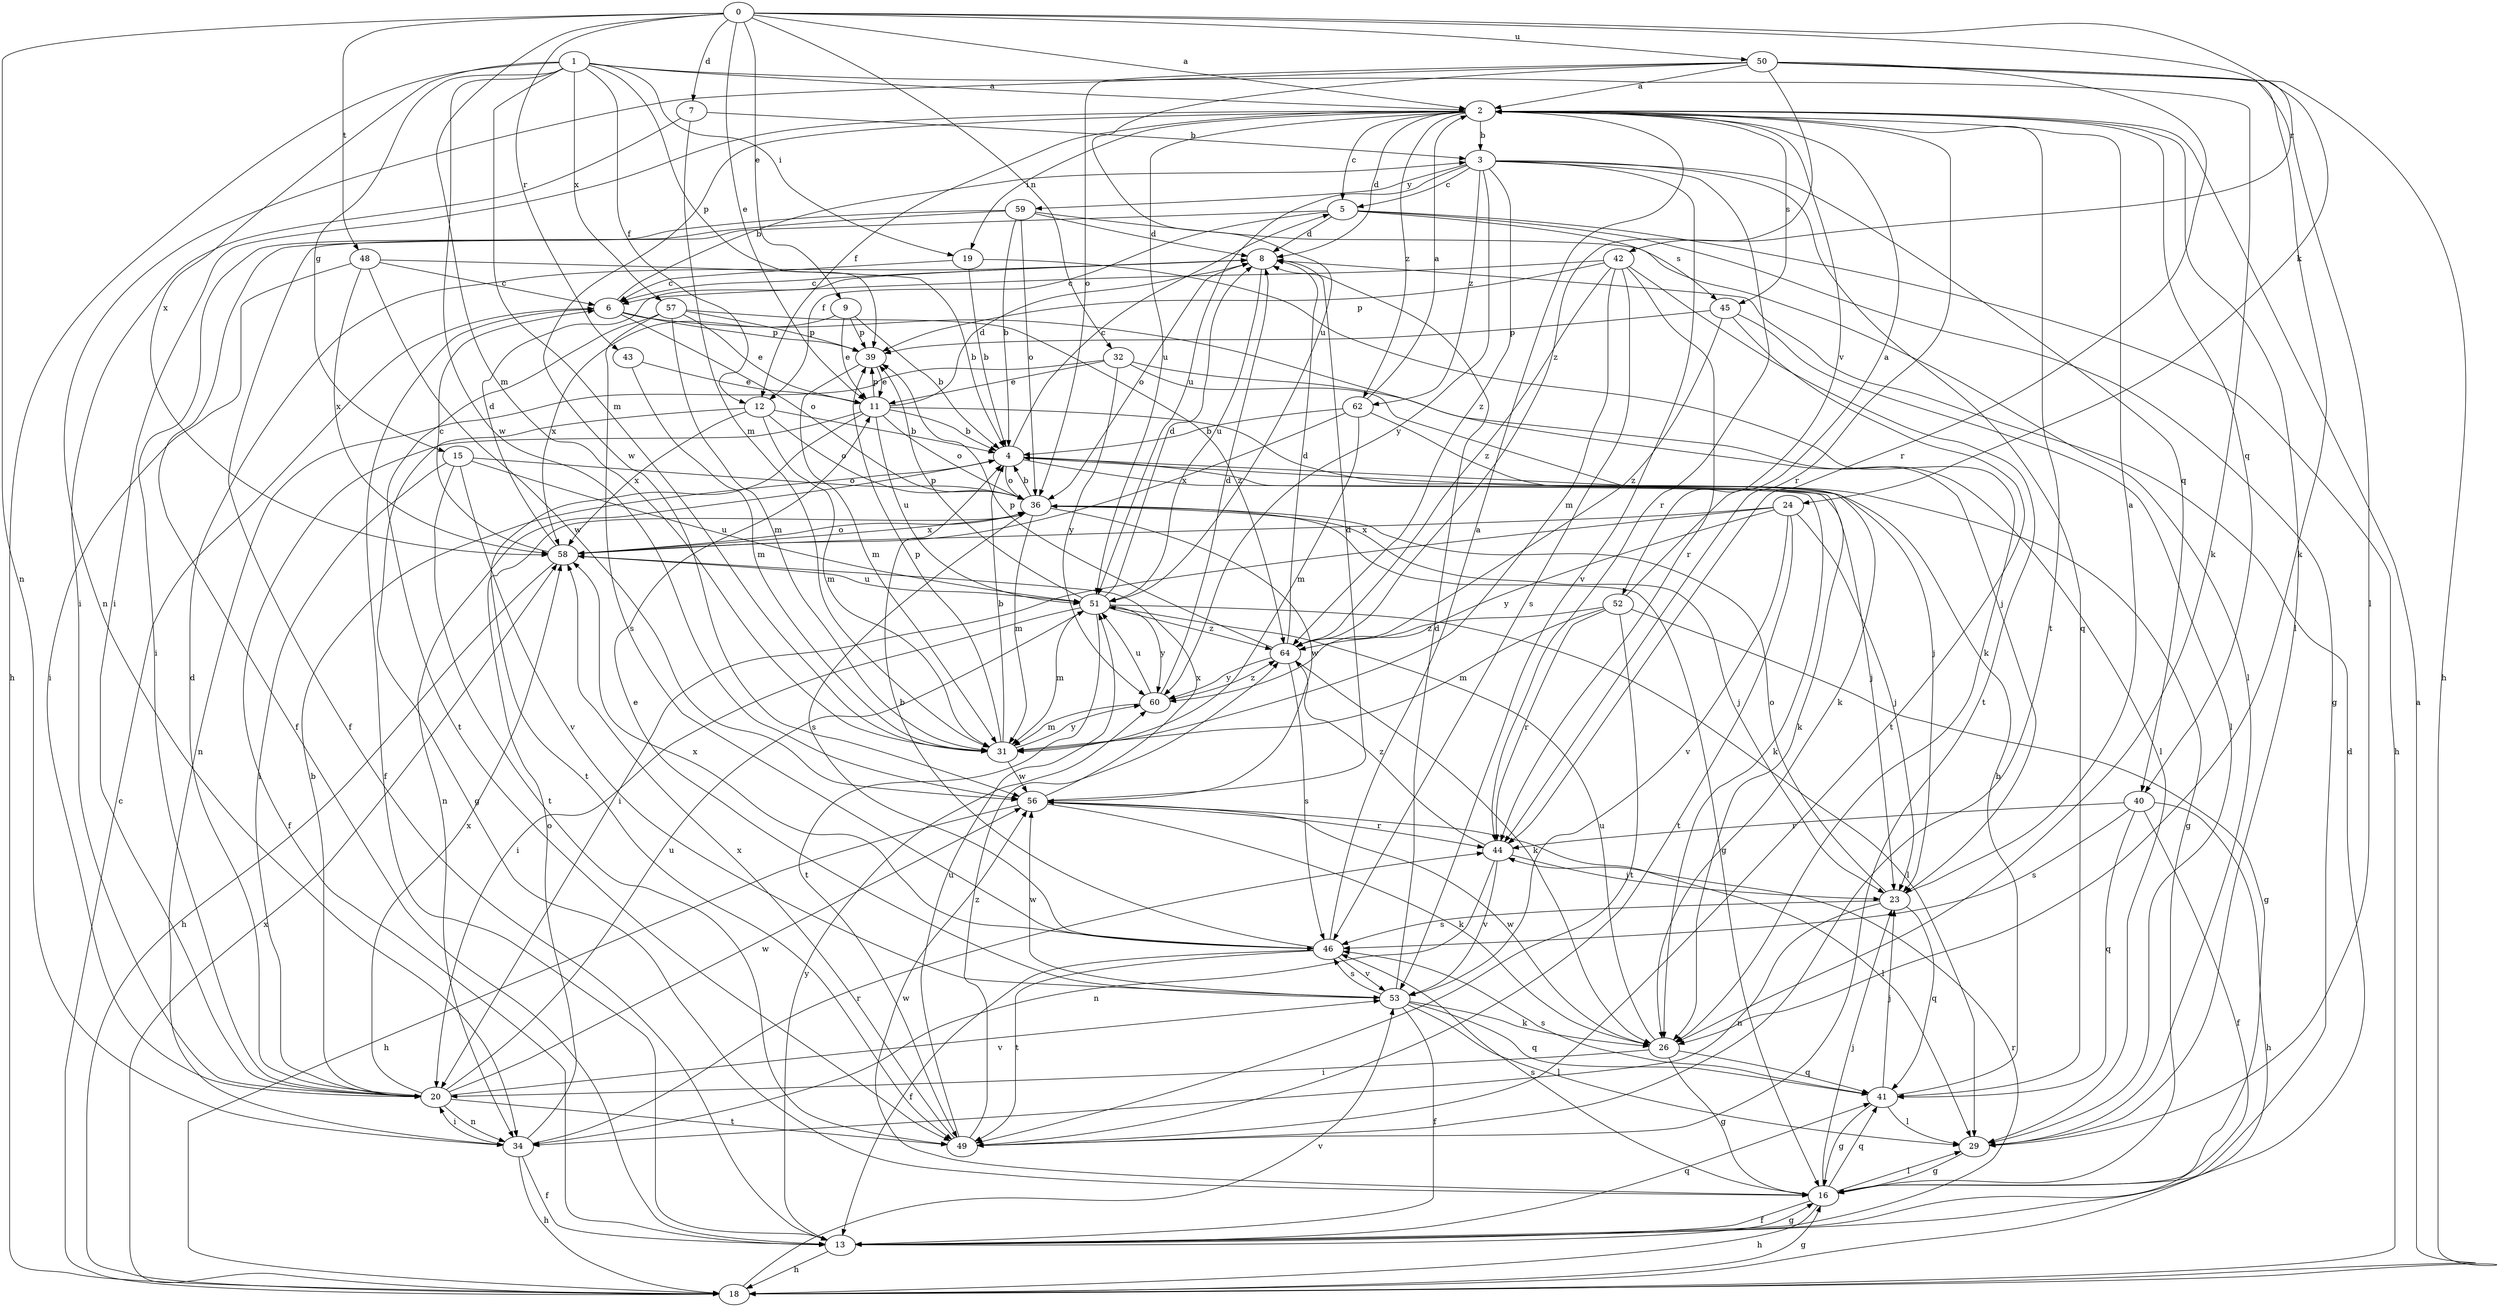 strict digraph  {
0;
1;
2;
3;
4;
5;
6;
7;
8;
9;
11;
12;
13;
15;
16;
18;
19;
20;
23;
24;
26;
29;
31;
32;
34;
36;
39;
40;
41;
42;
43;
44;
45;
46;
48;
49;
50;
51;
52;
53;
56;
57;
58;
59;
60;
62;
64;
0 -> 2  [label=a];
0 -> 7  [label=d];
0 -> 9  [label=e];
0 -> 11  [label=e];
0 -> 24  [label=k];
0 -> 31  [label=m];
0 -> 32  [label=n];
0 -> 34  [label=n];
0 -> 42  [label=r];
0 -> 43  [label=r];
0 -> 48  [label=t];
0 -> 50  [label=u];
1 -> 2  [label=a];
1 -> 12  [label=f];
1 -> 15  [label=g];
1 -> 18  [label=h];
1 -> 19  [label=i];
1 -> 26  [label=k];
1 -> 31  [label=m];
1 -> 39  [label=p];
1 -> 56  [label=w];
1 -> 57  [label=x];
1 -> 58  [label=x];
2 -> 3  [label=b];
2 -> 5  [label=c];
2 -> 8  [label=d];
2 -> 12  [label=f];
2 -> 19  [label=i];
2 -> 20  [label=i];
2 -> 29  [label=l];
2 -> 40  [label=q];
2 -> 44  [label=r];
2 -> 45  [label=s];
2 -> 49  [label=t];
2 -> 51  [label=u];
2 -> 52  [label=v];
2 -> 56  [label=w];
2 -> 62  [label=z];
3 -> 5  [label=c];
3 -> 40  [label=q];
3 -> 41  [label=q];
3 -> 44  [label=r];
3 -> 51  [label=u];
3 -> 53  [label=v];
3 -> 59  [label=y];
3 -> 60  [label=y];
3 -> 62  [label=z];
3 -> 64  [label=z];
4 -> 5  [label=c];
4 -> 16  [label=g];
4 -> 23  [label=j];
4 -> 26  [label=k];
4 -> 34  [label=n];
4 -> 36  [label=o];
5 -> 8  [label=d];
5 -> 12  [label=f];
5 -> 13  [label=f];
5 -> 16  [label=g];
5 -> 18  [label=h];
5 -> 45  [label=s];
6 -> 3  [label=b];
6 -> 13  [label=f];
6 -> 23  [label=j];
6 -> 36  [label=o];
6 -> 39  [label=p];
7 -> 3  [label=b];
7 -> 20  [label=i];
7 -> 31  [label=m];
8 -> 6  [label=c];
8 -> 36  [label=o];
8 -> 51  [label=u];
9 -> 4  [label=b];
9 -> 11  [label=e];
9 -> 39  [label=p];
9 -> 58  [label=x];
11 -> 4  [label=b];
11 -> 8  [label=d];
11 -> 13  [label=f];
11 -> 23  [label=j];
11 -> 36  [label=o];
11 -> 39  [label=p];
11 -> 49  [label=t];
11 -> 51  [label=u];
12 -> 4  [label=b];
12 -> 16  [label=g];
12 -> 31  [label=m];
12 -> 36  [label=o];
12 -> 58  [label=x];
13 -> 8  [label=d];
13 -> 16  [label=g];
13 -> 18  [label=h];
13 -> 41  [label=q];
13 -> 44  [label=r];
13 -> 60  [label=y];
15 -> 20  [label=i];
15 -> 36  [label=o];
15 -> 49  [label=t];
15 -> 51  [label=u];
15 -> 53  [label=v];
16 -> 13  [label=f];
16 -> 18  [label=h];
16 -> 23  [label=j];
16 -> 29  [label=l];
16 -> 41  [label=q];
16 -> 46  [label=s];
16 -> 56  [label=w];
18 -> 2  [label=a];
18 -> 6  [label=c];
18 -> 16  [label=g];
18 -> 53  [label=v];
18 -> 58  [label=x];
19 -> 4  [label=b];
19 -> 6  [label=c];
19 -> 26  [label=k];
20 -> 4  [label=b];
20 -> 8  [label=d];
20 -> 34  [label=n];
20 -> 49  [label=t];
20 -> 51  [label=u];
20 -> 53  [label=v];
20 -> 56  [label=w];
20 -> 58  [label=x];
23 -> 2  [label=a];
23 -> 34  [label=n];
23 -> 36  [label=o];
23 -> 41  [label=q];
23 -> 46  [label=s];
24 -> 20  [label=i];
24 -> 23  [label=j];
24 -> 49  [label=t];
24 -> 53  [label=v];
24 -> 58  [label=x];
24 -> 60  [label=y];
26 -> 16  [label=g];
26 -> 20  [label=i];
26 -> 41  [label=q];
26 -> 51  [label=u];
26 -> 56  [label=w];
29 -> 16  [label=g];
31 -> 4  [label=b];
31 -> 39  [label=p];
31 -> 56  [label=w];
31 -> 60  [label=y];
32 -> 11  [label=e];
32 -> 26  [label=k];
32 -> 29  [label=l];
32 -> 34  [label=n];
32 -> 60  [label=y];
34 -> 13  [label=f];
34 -> 18  [label=h];
34 -> 20  [label=i];
34 -> 36  [label=o];
34 -> 44  [label=r];
36 -> 4  [label=b];
36 -> 16  [label=g];
36 -> 23  [label=j];
36 -> 31  [label=m];
36 -> 46  [label=s];
36 -> 56  [label=w];
36 -> 58  [label=x];
39 -> 11  [label=e];
39 -> 31  [label=m];
40 -> 13  [label=f];
40 -> 18  [label=h];
40 -> 41  [label=q];
40 -> 44  [label=r];
40 -> 46  [label=s];
41 -> 4  [label=b];
41 -> 16  [label=g];
41 -> 23  [label=j];
41 -> 29  [label=l];
41 -> 46  [label=s];
42 -> 6  [label=c];
42 -> 31  [label=m];
42 -> 39  [label=p];
42 -> 44  [label=r];
42 -> 46  [label=s];
42 -> 49  [label=t];
42 -> 64  [label=z];
43 -> 11  [label=e];
43 -> 31  [label=m];
44 -> 23  [label=j];
44 -> 34  [label=n];
44 -> 53  [label=v];
44 -> 64  [label=z];
45 -> 29  [label=l];
45 -> 39  [label=p];
45 -> 49  [label=t];
45 -> 64  [label=z];
46 -> 2  [label=a];
46 -> 4  [label=b];
46 -> 13  [label=f];
46 -> 49  [label=t];
46 -> 53  [label=v];
46 -> 58  [label=x];
48 -> 4  [label=b];
48 -> 6  [label=c];
48 -> 20  [label=i];
48 -> 56  [label=w];
48 -> 58  [label=x];
49 -> 51  [label=u];
49 -> 58  [label=x];
49 -> 64  [label=z];
50 -> 2  [label=a];
50 -> 18  [label=h];
50 -> 26  [label=k];
50 -> 29  [label=l];
50 -> 34  [label=n];
50 -> 36  [label=o];
50 -> 44  [label=r];
50 -> 51  [label=u];
50 -> 64  [label=z];
51 -> 8  [label=d];
51 -> 20  [label=i];
51 -> 29  [label=l];
51 -> 31  [label=m];
51 -> 39  [label=p];
51 -> 49  [label=t];
51 -> 60  [label=y];
51 -> 64  [label=z];
52 -> 2  [label=a];
52 -> 16  [label=g];
52 -> 31  [label=m];
52 -> 44  [label=r];
52 -> 49  [label=t];
52 -> 64  [label=z];
53 -> 8  [label=d];
53 -> 11  [label=e];
53 -> 13  [label=f];
53 -> 26  [label=k];
53 -> 29  [label=l];
53 -> 41  [label=q];
53 -> 46  [label=s];
53 -> 56  [label=w];
56 -> 8  [label=d];
56 -> 18  [label=h];
56 -> 26  [label=k];
56 -> 29  [label=l];
56 -> 44  [label=r];
56 -> 58  [label=x];
57 -> 11  [label=e];
57 -> 31  [label=m];
57 -> 39  [label=p];
57 -> 46  [label=s];
57 -> 49  [label=t];
57 -> 64  [label=z];
58 -> 6  [label=c];
58 -> 8  [label=d];
58 -> 18  [label=h];
58 -> 36  [label=o];
58 -> 51  [label=u];
59 -> 4  [label=b];
59 -> 8  [label=d];
59 -> 13  [label=f];
59 -> 20  [label=i];
59 -> 29  [label=l];
59 -> 36  [label=o];
60 -> 8  [label=d];
60 -> 31  [label=m];
60 -> 51  [label=u];
60 -> 64  [label=z];
62 -> 2  [label=a];
62 -> 4  [label=b];
62 -> 26  [label=k];
62 -> 31  [label=m];
62 -> 58  [label=x];
64 -> 8  [label=d];
64 -> 26  [label=k];
64 -> 39  [label=p];
64 -> 46  [label=s];
64 -> 60  [label=y];
}
